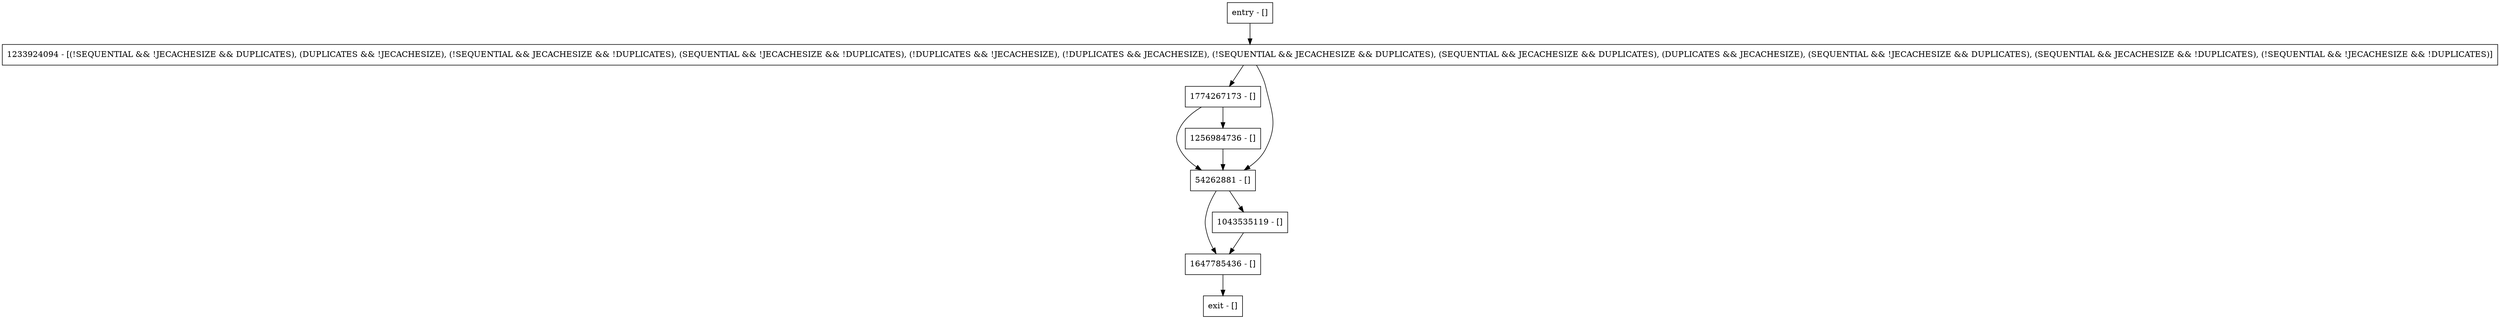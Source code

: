 digraph getEntryInMemorySize {
node [shape=record];
entry [label="entry - []"];
exit [label="exit - []"];
1774267173 [label="1774267173 - []"];
1647785436 [label="1647785436 - []"];
1233924094 [label="1233924094 - [(!SEQUENTIAL && !JECACHESIZE && DUPLICATES), (DUPLICATES && !JECACHESIZE), (!SEQUENTIAL && JECACHESIZE && !DUPLICATES), (SEQUENTIAL && !JECACHESIZE && !DUPLICATES), (!DUPLICATES && !JECACHESIZE), (!DUPLICATES && JECACHESIZE), (!SEQUENTIAL && JECACHESIZE && DUPLICATES), (SEQUENTIAL && JECACHESIZE && DUPLICATES), (DUPLICATES && JECACHESIZE), (SEQUENTIAL && !JECACHESIZE && DUPLICATES), (SEQUENTIAL && JECACHESIZE && !DUPLICATES), (!SEQUENTIAL && !JECACHESIZE && !DUPLICATES)]"];
1043535119 [label="1043535119 - []"];
54262881 [label="54262881 - []"];
1256984736 [label="1256984736 - []"];
entry;
exit;
entry -> 1233924094;
1774267173 -> 54262881;
1774267173 -> 1256984736;
1647785436 -> exit;
1233924094 -> 1774267173;
1233924094 -> 54262881;
1043535119 -> 1647785436;
54262881 -> 1647785436;
54262881 -> 1043535119;
1256984736 -> 54262881;
}
